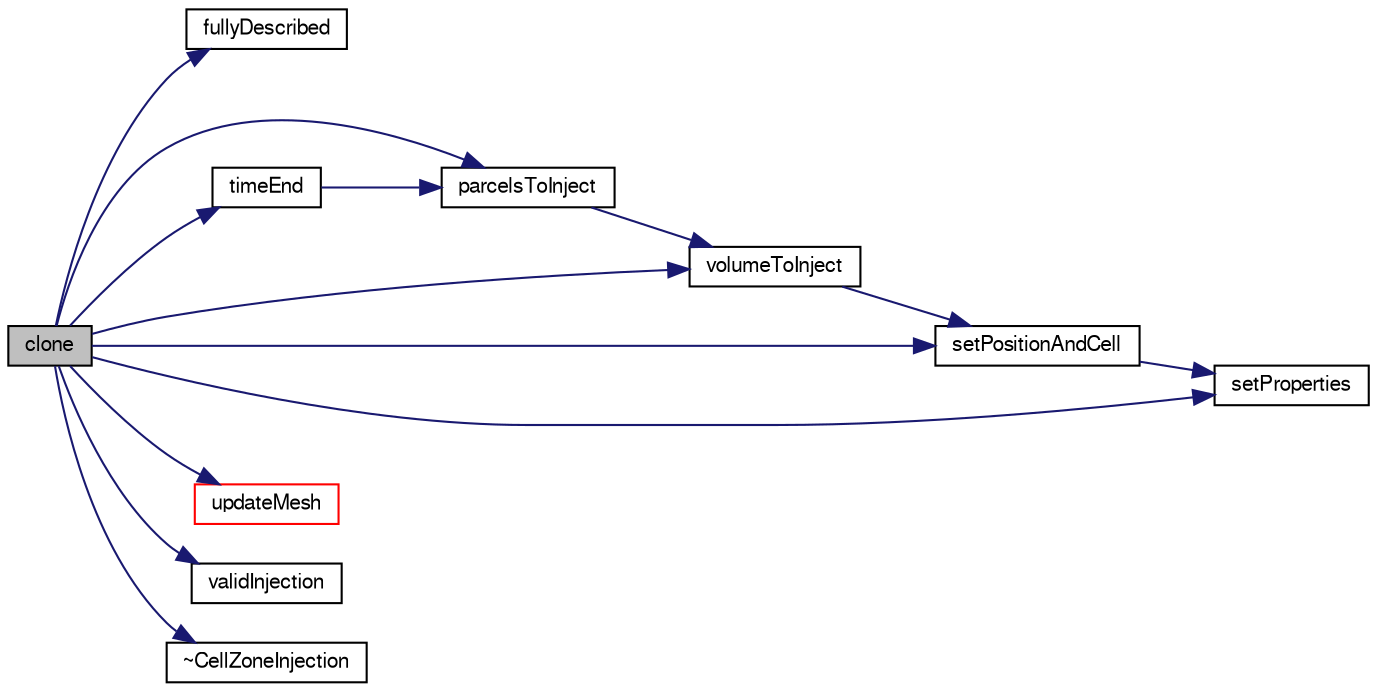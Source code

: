 digraph "clone"
{
  bgcolor="transparent";
  edge [fontname="FreeSans",fontsize="10",labelfontname="FreeSans",labelfontsize="10"];
  node [fontname="FreeSans",fontsize="10",shape=record];
  rankdir="LR";
  Node9 [label="clone",height=0.2,width=0.4,color="black", fillcolor="grey75", style="filled", fontcolor="black"];
  Node9 -> Node10 [color="midnightblue",fontsize="10",style="solid",fontname="FreeSans"];
  Node10 [label="fullyDescribed",height=0.2,width=0.4,color="black",URL="$a24050.html#af4fb99083ed1d810af7074f440cb0aa2",tooltip="Flag to identify whether model fully describes the parcel. "];
  Node9 -> Node11 [color="midnightblue",fontsize="10",style="solid",fontname="FreeSans"];
  Node11 [label="parcelsToInject",height=0.2,width=0.4,color="black",URL="$a24050.html#a4c4730db6620caeb697dfb15e7ed265a",tooltip="Number of parcels to introduce relative to SOI. "];
  Node11 -> Node12 [color="midnightblue",fontsize="10",style="solid",fontname="FreeSans"];
  Node12 [label="volumeToInject",height=0.2,width=0.4,color="black",URL="$a24050.html#a429d17f10d15e9c7727159582c3f149b",tooltip="Volume of parcels to introduce relative to SOI. "];
  Node12 -> Node13 [color="midnightblue",fontsize="10",style="solid",fontname="FreeSans"];
  Node13 [label="setPositionAndCell",height=0.2,width=0.4,color="black",URL="$a24050.html#aad46d52ac65ec9617ddd76b06e2bc670",tooltip="Set the injection position and owner cell, tetFace and tetPt. "];
  Node13 -> Node14 [color="midnightblue",fontsize="10",style="solid",fontname="FreeSans"];
  Node14 [label="setProperties",height=0.2,width=0.4,color="black",URL="$a24050.html#a9c29fb14e9bea94ae75c185efe894b00",tooltip="Set the parcel properties. "];
  Node9 -> Node13 [color="midnightblue",fontsize="10",style="solid",fontname="FreeSans"];
  Node9 -> Node14 [color="midnightblue",fontsize="10",style="solid",fontname="FreeSans"];
  Node9 -> Node15 [color="midnightblue",fontsize="10",style="solid",fontname="FreeSans"];
  Node15 [label="timeEnd",height=0.2,width=0.4,color="black",URL="$a24050.html#afd5e776d9ab536787996546ab74c728d",tooltip="Return the end-of-injection time. "];
  Node15 -> Node11 [color="midnightblue",fontsize="10",style="solid",fontname="FreeSans"];
  Node9 -> Node16 [color="midnightblue",fontsize="10",style="solid",fontname="FreeSans"];
  Node16 [label="updateMesh",height=0.2,width=0.4,color="red",URL="$a24050.html#ae5693a309a936ac1040dd48c2881677f",tooltip="Set injector locations when mesh is updated. "];
  Node9 -> Node113 [color="midnightblue",fontsize="10",style="solid",fontname="FreeSans"];
  Node113 [label="validInjection",height=0.2,width=0.4,color="black",URL="$a24050.html#a6b2f13f20088f7dc14953978d3ee7554",tooltip="Return flag to identify whether or not injection of parcelI is. "];
  Node9 -> Node12 [color="midnightblue",fontsize="10",style="solid",fontname="FreeSans"];
  Node9 -> Node114 [color="midnightblue",fontsize="10",style="solid",fontname="FreeSans"];
  Node114 [label="~CellZoneInjection",height=0.2,width=0.4,color="black",URL="$a24050.html#aacd02cbd0bd8cc028b5762c7c96a3240",tooltip="Destructor. "];
}
